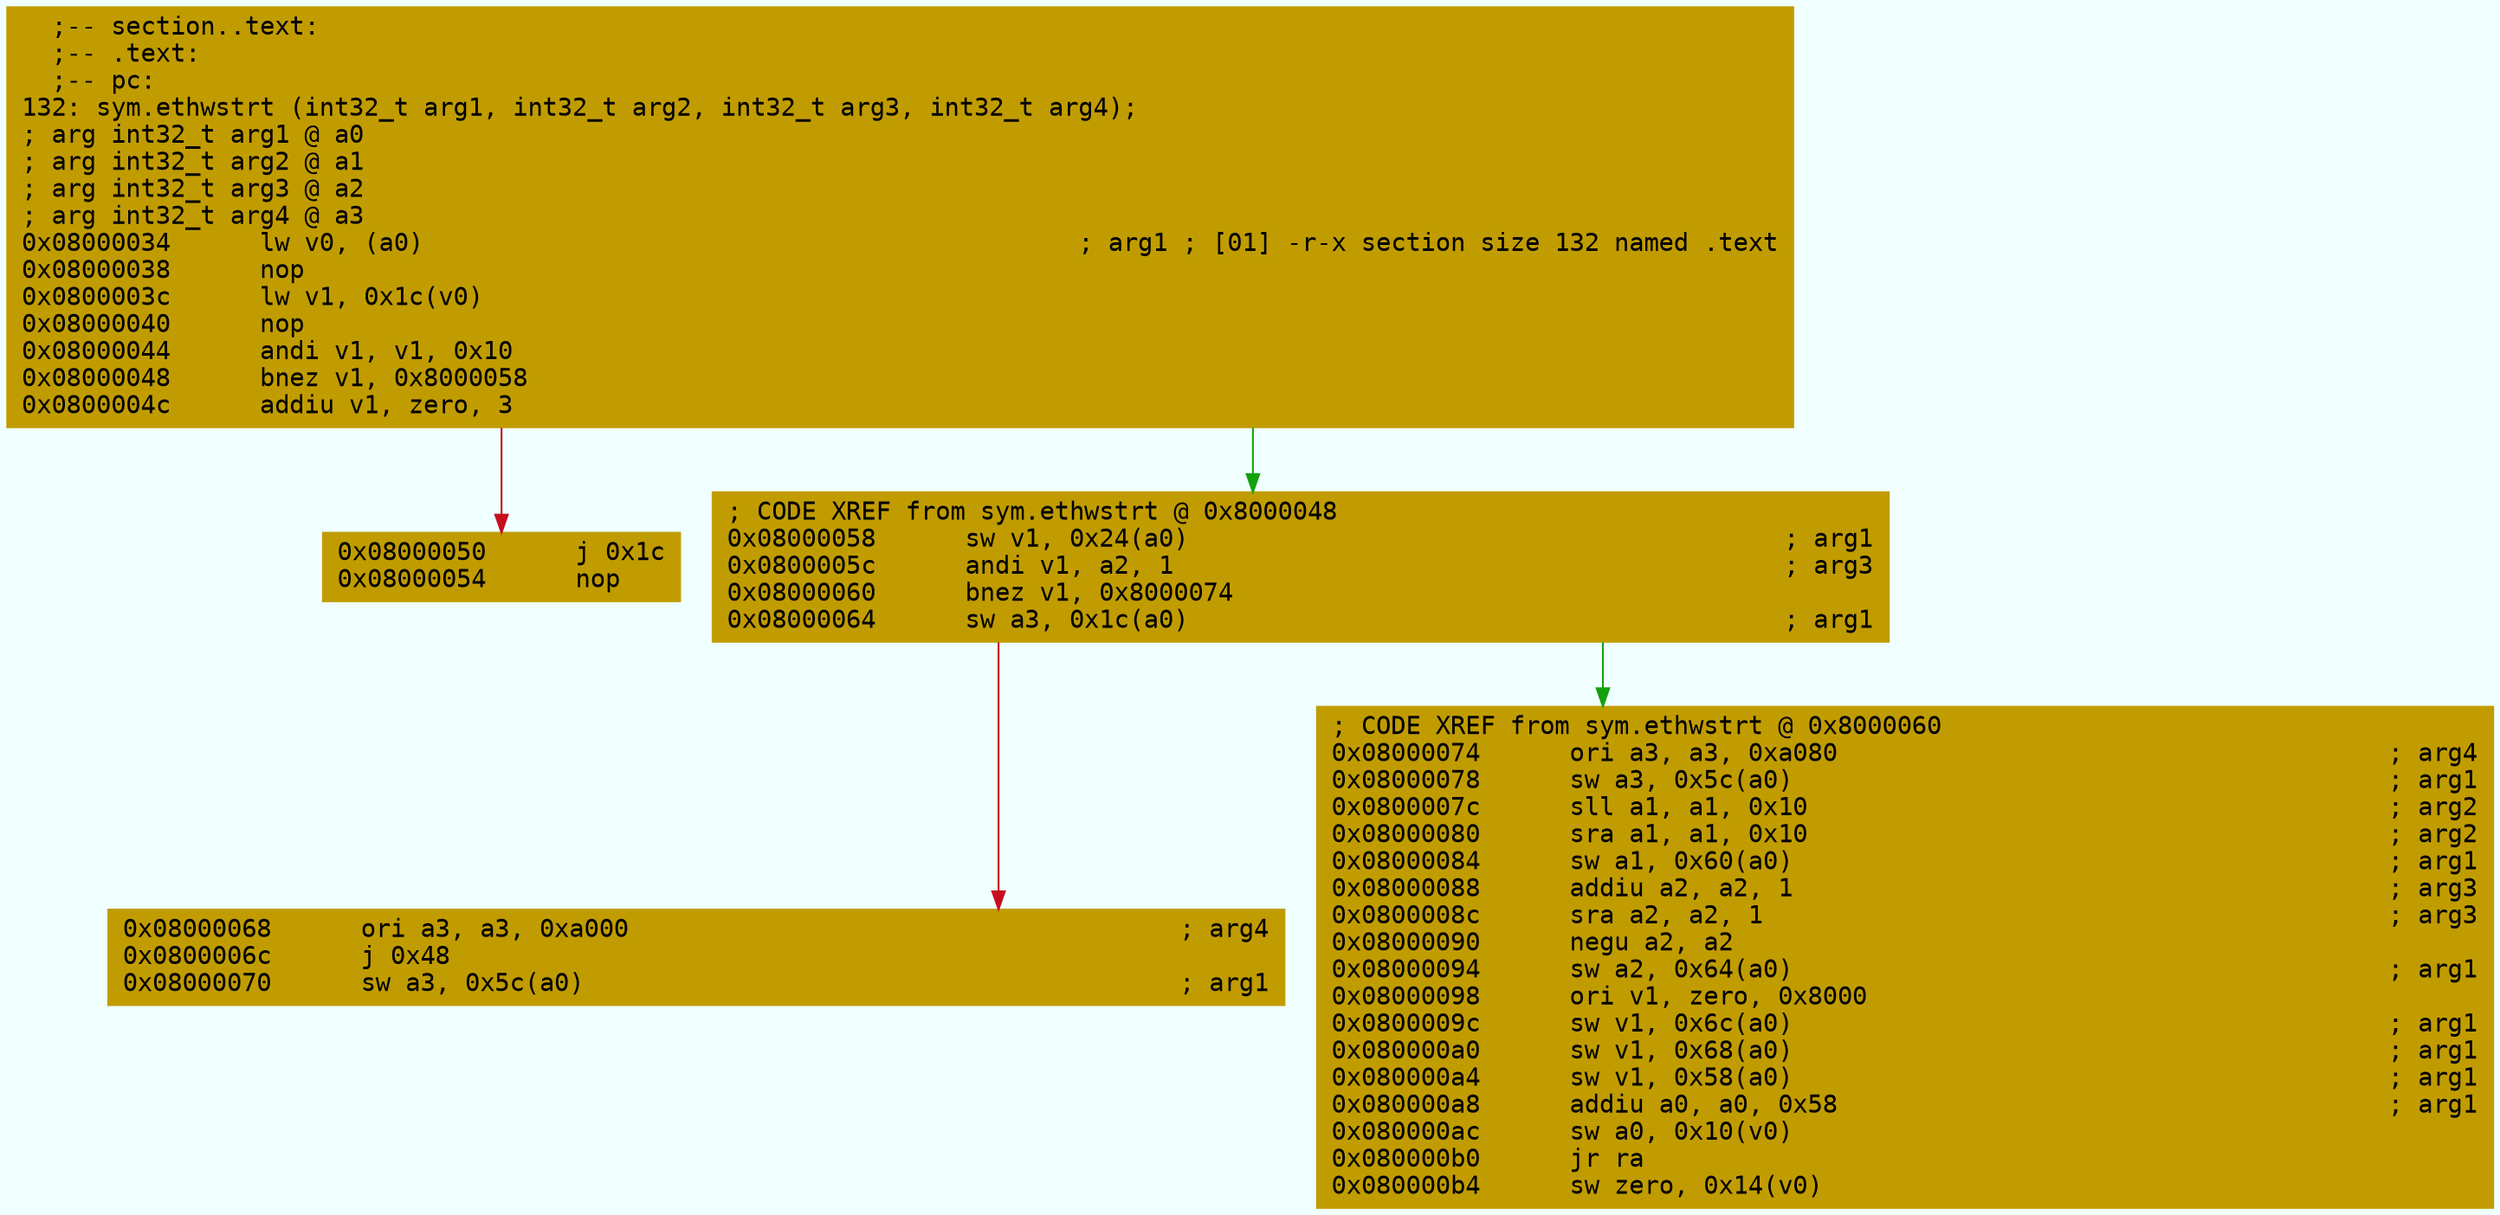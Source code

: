 digraph code {
	graph [bgcolor=azure fontsize=8 fontname="Courier" splines="ortho"];
	node [fillcolor=gray style=filled shape=box];
	edge [arrowhead="normal"];
	"0x08000034" [URL="sym.ethwstrt/0x08000034", fillcolor="#c19c00",color="#c19c00", fontname="Courier",label="  ;-- section..text:\l  ;-- .text:\l  ;-- pc:\l132: sym.ethwstrt (int32_t arg1, int32_t arg2, int32_t arg3, int32_t arg4);\l; arg int32_t arg1 @ a0\l; arg int32_t arg2 @ a1\l; arg int32_t arg3 @ a2\l; arg int32_t arg4 @ a3\l0x08000034      lw v0, (a0)                                            ; arg1 ; [01] -r-x section size 132 named .text\l0x08000038      nop\l0x0800003c      lw v1, 0x1c(v0)\l0x08000040      nop\l0x08000044      andi v1, v1, 0x10\l0x08000048      bnez v1, 0x8000058\l0x0800004c      addiu v1, zero, 3\l"]
	"0x08000050" [URL="sym.ethwstrt/0x08000050", fillcolor="#c19c00",color="#c19c00", fontname="Courier",label="0x08000050      j 0x1c\l0x08000054      nop\l"]
	"0x08000058" [URL="sym.ethwstrt/0x08000058", fillcolor="#c19c00",color="#c19c00", fontname="Courier",label="; CODE XREF from sym.ethwstrt @ 0x8000048\l0x08000058      sw v1, 0x24(a0)                                        ; arg1\l0x0800005c      andi v1, a2, 1                                         ; arg3\l0x08000060      bnez v1, 0x8000074\l0x08000064      sw a3, 0x1c(a0)                                        ; arg1\l"]
	"0x08000068" [URL="sym.ethwstrt/0x08000068", fillcolor="#c19c00",color="#c19c00", fontname="Courier",label="0x08000068      ori a3, a3, 0xa000                                     ; arg4\l0x0800006c      j 0x48\l0x08000070      sw a3, 0x5c(a0)                                        ; arg1\l"]
	"0x08000074" [URL="sym.ethwstrt/0x08000074", fillcolor="#c19c00",color="#c19c00", fontname="Courier",label="; CODE XREF from sym.ethwstrt @ 0x8000060\l0x08000074      ori a3, a3, 0xa080                                     ; arg4\l0x08000078      sw a3, 0x5c(a0)                                        ; arg1\l0x0800007c      sll a1, a1, 0x10                                       ; arg2\l0x08000080      sra a1, a1, 0x10                                       ; arg2\l0x08000084      sw a1, 0x60(a0)                                        ; arg1\l0x08000088      addiu a2, a2, 1                                        ; arg3\l0x0800008c      sra a2, a2, 1                                          ; arg3\l0x08000090      negu a2, a2\l0x08000094      sw a2, 0x64(a0)                                        ; arg1\l0x08000098      ori v1, zero, 0x8000\l0x0800009c      sw v1, 0x6c(a0)                                        ; arg1\l0x080000a0      sw v1, 0x68(a0)                                        ; arg1\l0x080000a4      sw v1, 0x58(a0)                                        ; arg1\l0x080000a8      addiu a0, a0, 0x58                                     ; arg1\l0x080000ac      sw a0, 0x10(v0)\l0x080000b0      jr ra\l0x080000b4      sw zero, 0x14(v0)\l"]
        "0x08000034" -> "0x08000058" [color="#13a10e"];
        "0x08000034" -> "0x08000050" [color="#c50f1f"];
        "0x08000058" -> "0x08000074" [color="#13a10e"];
        "0x08000058" -> "0x08000068" [color="#c50f1f"];
}
